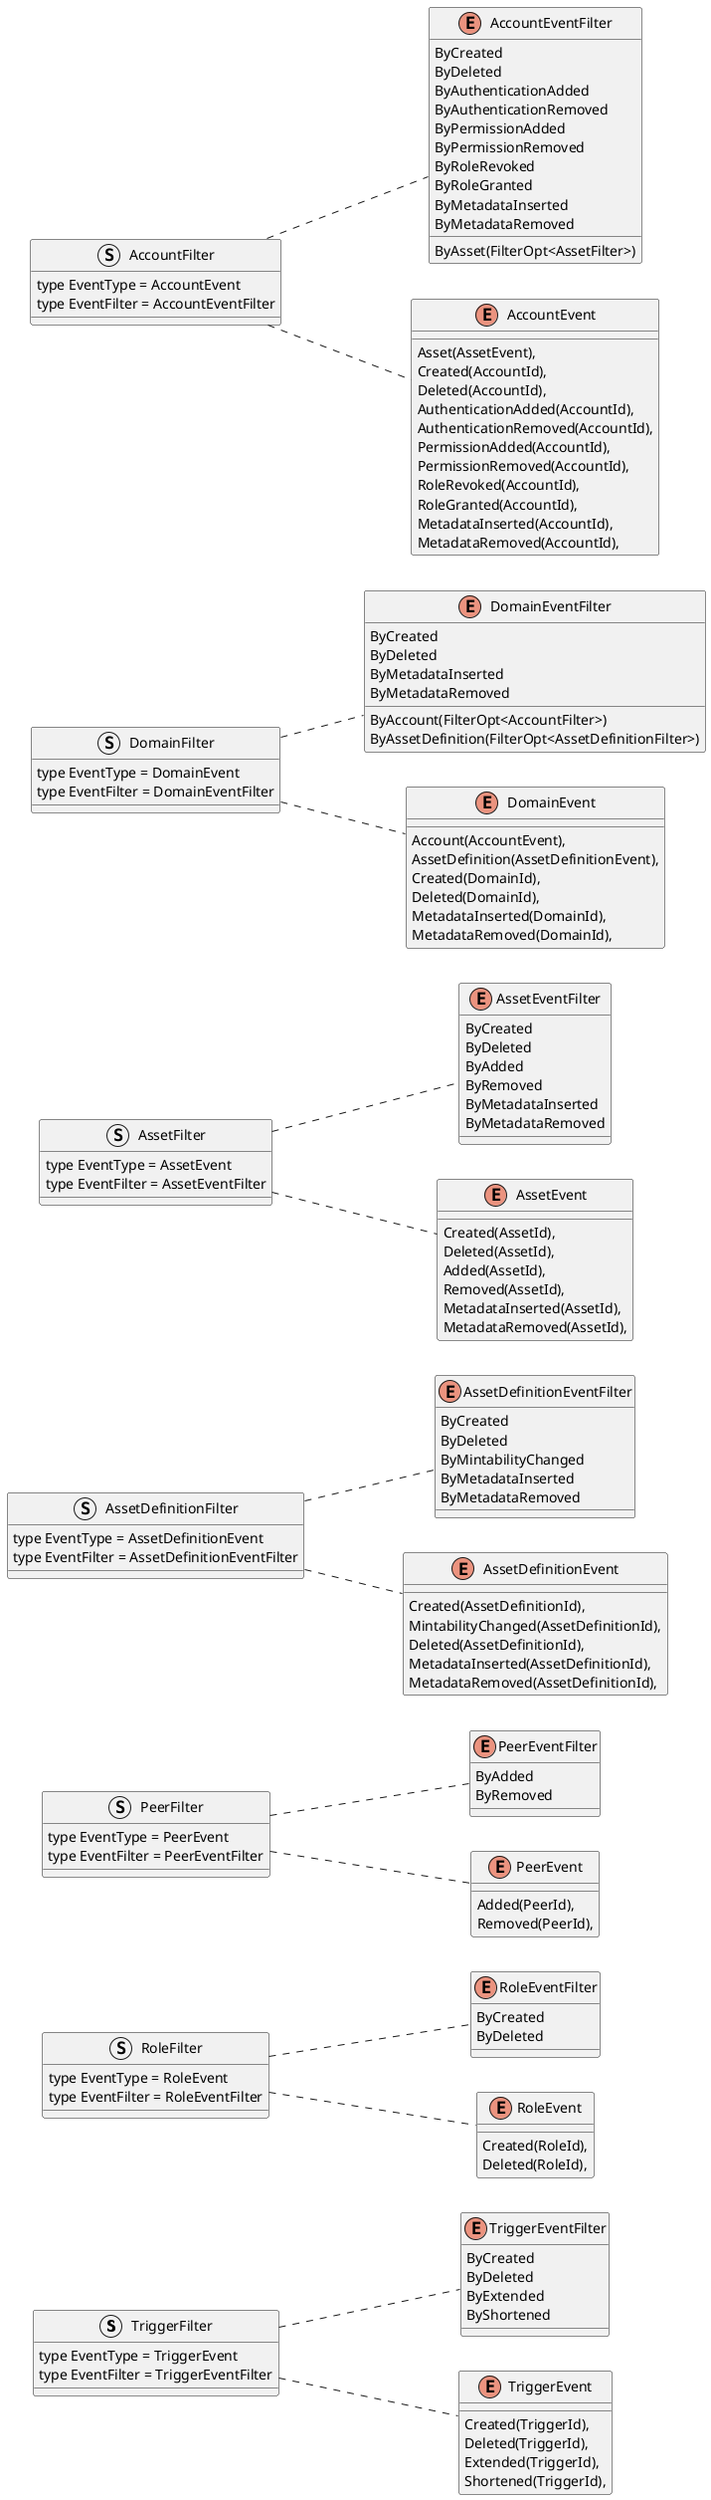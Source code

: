 @startuml

left to right direction

struct TriggerFilter {
    type EventType = TriggerEvent
    type EventFilter = TriggerEventFilter
}

enum TriggerEventFilter {
    ByCreated
    ByDeleted
    ByExtended
    ByShortened
}

enum TriggerEvent {
    Created(TriggerId),
    Deleted(TriggerId),
    Extended(TriggerId),
    Shortened(TriggerId),
}

TriggerFilter .. TriggerEvent
TriggerFilter .. TriggerEventFilter


struct RoleFilter {
    type EventType = RoleEvent
    type EventFilter = RoleEventFilter
}   

enum RoleEventFilter {
    ByCreated
    ByDeleted
}

enum RoleEvent {
    Created(RoleId),
    Deleted(RoleId),
}

RoleFilter .. RoleEvent
RoleFilter .. RoleEventFilter 


struct PeerFilter {
    type EventType = PeerEvent
    type EventFilter = PeerEventFilter
}

enum PeerEventFilter {
    ByAdded
    ByRemoved
}

enum PeerEvent {
    Added(PeerId),
    Removed(PeerId),
}

PeerFilter .. PeerEvent
PeerFilter .. PeerEventFilter




struct AssetDefinitionFilter {
    type EventType = AssetDefinitionEvent
    type EventFilter = AssetDefinitionEventFilter
}

enum AssetDefinitionEventFilter {
    ByCreated
    ByDeleted
    ByMintabilityChanged
    ByMetadataInserted
    ByMetadataRemoved
}

enum AssetDefinitionEvent {
    Created(AssetDefinitionId),
    MintabilityChanged(AssetDefinitionId),
    Deleted(AssetDefinitionId),
    MetadataInserted(AssetDefinitionId),
    MetadataRemoved(AssetDefinitionId),
}

AssetDefinitionFilter .. AssetDefinitionEvent
AssetDefinitionFilter .. AssetDefinitionEventFilter



struct AssetFilter {
    type EventType = AssetEvent
    type EventFilter = AssetEventFilter
}

enum AssetEventFilter {
    ByCreated
    ByDeleted
    ByAdded
    ByRemoved
    ByMetadataInserted
    ByMetadataRemoved
}

enum AssetEvent {
    Created(AssetId),
    Deleted(AssetId),
    Added(AssetId),
    Removed(AssetId),
    MetadataInserted(AssetId),
    MetadataRemoved(AssetId),
}

AssetFilter .. AssetEvent
AssetFilter .. AssetEventFilter



struct DomainFilter {
    type EventType = DomainEvent
    type EventFilter = DomainEventFilter
}

enum DomainEventFilter {
    ByAccount(FilterOpt<AccountFilter>)
    ByAssetDefinition(FilterOpt<AssetDefinitionFilter>)
    ByCreated
    ByDeleted
    ByMetadataInserted
    ByMetadataRemoved
}

enum DomainEvent {
    Account(AccountEvent),
    AssetDefinition(AssetDefinitionEvent),
    Created(DomainId),
    Deleted(DomainId),
    MetadataInserted(DomainId),
    MetadataRemoved(DomainId),
}

DomainFilter .. DomainEvent
DomainFilter .. DomainEventFilter


struct AccountFilter {
    type EventType = AccountEvent
    type EventFilter = AccountEventFilter
}

enum AccountEventFilter {
    ByAsset(FilterOpt<AssetFilter>)
    ByCreated
    ByDeleted
    ByAuthenticationAdded
    ByAuthenticationRemoved
    ByPermissionAdded
    ByPermissionRemoved
    ByRoleRevoked
    ByRoleGranted
    ByMetadataInserted
    ByMetadataRemoved
}

enum AccountEvent {
    Asset(AssetEvent),
    Created(AccountId),
    Deleted(AccountId),
    AuthenticationAdded(AccountId),
    AuthenticationRemoved(AccountId),
    PermissionAdded(AccountId),
    PermissionRemoved(AccountId),
    RoleRevoked(AccountId),
    RoleGranted(AccountId),
    MetadataInserted(AccountId),
    MetadataRemoved(AccountId),
}

AccountFilter .. AccountEvent
AccountFilter .. AccountEventFilter

@enduml
